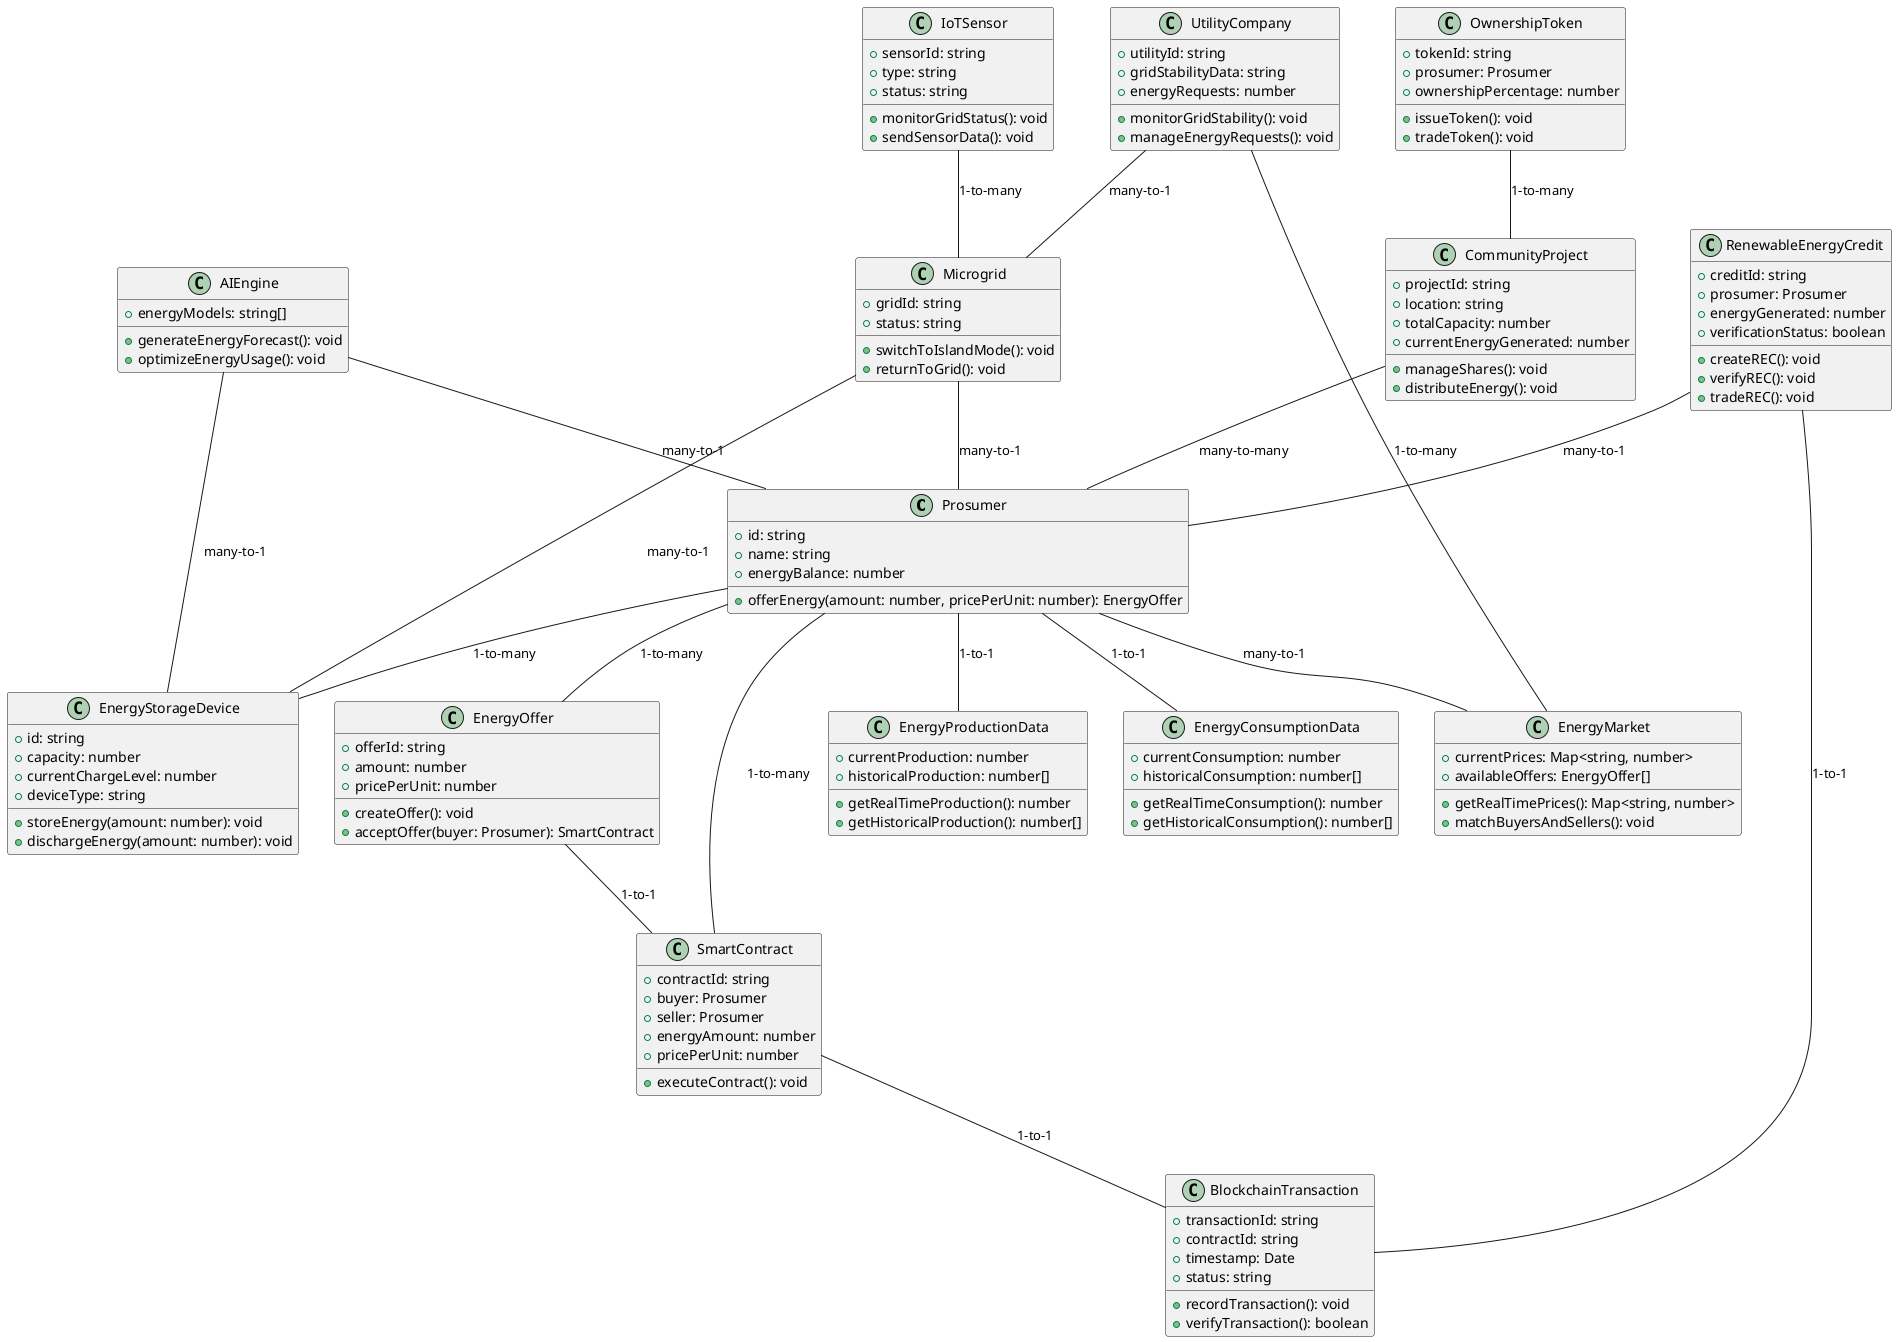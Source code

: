 @startuml

class Prosumer {
  +id: string
  +name: string
  +energyBalance: number
  +offerEnergy(amount: number, pricePerUnit: number): EnergyOffer
}

class EnergyProductionData {
  +currentProduction: number
  +historicalProduction: number[]
  +getRealTimeProduction(): number
  +getHistoricalProduction(): number[]
}

class EnergyConsumptionData {
  +currentConsumption: number
  +historicalConsumption: number[]
  +getRealTimeConsumption(): number
  +getHistoricalConsumption(): number[]
}

class EnergyStorageDevice {
  +id: string
  +capacity: number
  +currentChargeLevel: number
  +deviceType: string
  +storeEnergy(amount: number): void
  +dischargeEnergy(amount: number): void
}

class EnergyOffer {
  +offerId: string
  +amount: number
  +pricePerUnit: number
  +createOffer(): void
  +acceptOffer(buyer: Prosumer): SmartContract
}

class SmartContract {
  +contractId: string
  +buyer: Prosumer
  +seller: Prosumer
  +energyAmount: number
  +pricePerUnit: number
  +executeContract(): void
}

class BlockchainTransaction {
  +transactionId: string
  +contractId: string
  +timestamp: Date
  +status: string
  +recordTransaction(): void
  +verifyTransaction(): boolean
}

class EnergyMarket {
  +currentPrices: Map<string, number>
  +availableOffers: EnergyOffer[]
  +getRealTimePrices(): Map<string, number>
  +matchBuyersAndSellers(): void
}

class AIEngine {
  +energyModels: string[]
  +generateEnergyForecast(): void
  +optimizeEnergyUsage(): void
}

class Microgrid {
  +gridId: string
  +status: string
  +switchToIslandMode(): void
  +returnToGrid(): void
}

class IoTSensor {
  +sensorId: string
  +type: string
  +status: string
  +monitorGridStatus(): void
  +sendSensorData(): void
}

class UtilityCompany {
  +utilityId: string
  +gridStabilityData: string
  +energyRequests: number
  +monitorGridStability(): void
  +manageEnergyRequests(): void
}

class RenewableEnergyCredit {
  +creditId: string
  +prosumer: Prosumer
  +energyGenerated: number
  +verificationStatus: boolean
  +createREC(): void
  +verifyREC(): void
  +tradeREC(): void
}

class OwnershipToken {
  +tokenId: string
  +prosumer: Prosumer
  +ownershipPercentage: number
  +issueToken(): void
  +tradeToken(): void
}

class CommunityProject {
  +projectId: string
  +location: string
  +totalCapacity: number
  +currentEnergyGenerated: number
  +manageShares(): void
  +distributeEnergy(): void
}

' Relationships
Prosumer -- EnergyProductionData : 1-to-1
Prosumer -- EnergyConsumptionData : 1-to-1
Prosumer -- EnergyStorageDevice : 1-to-many
Prosumer -- EnergyMarket : many-to-1
Prosumer -- EnergyOffer : 1-to-many
EnergyOffer -- SmartContract : 1-to-1
SmartContract -- BlockchainTransaction : 1-to-1
Prosumer -- SmartContract : 1-to-many
AIEngine -- Prosumer : many-to-1
AIEngine -- EnergyStorageDevice : many-to-1
Microgrid -- Prosumer : many-to-1
Microgrid -- EnergyStorageDevice : many-to-1
IoTSensor -- Microgrid : 1-to-many
UtilityCompany -- Microgrid : many-to-1
UtilityCompany -- EnergyMarket : 1-to-many
RenewableEnergyCredit -- Prosumer : many-to-1
RenewableEnergyCredit -- BlockchainTransaction : 1-to-1
OwnershipToken -- CommunityProject : 1-to-many
CommunityProject -- Prosumer : many-to-many

@enduml
